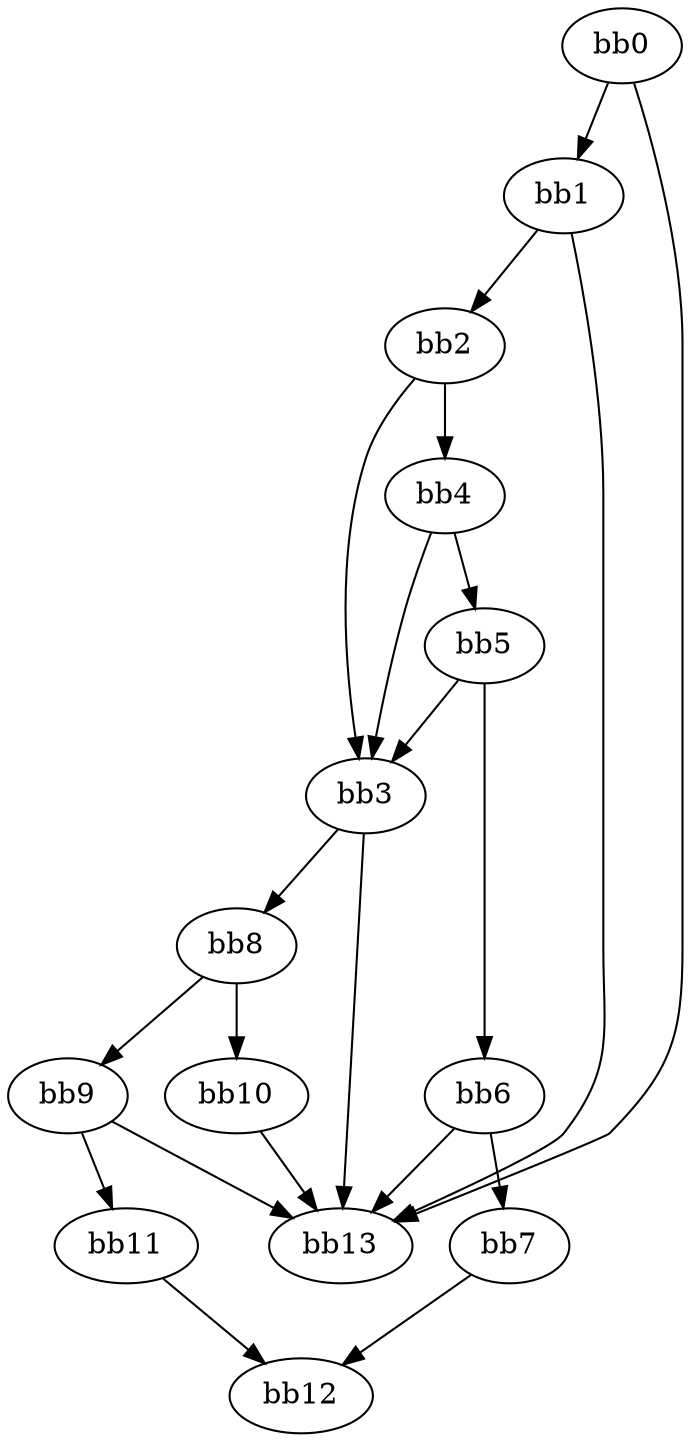 digraph {
    0 [ label = "bb0\l" ]
    1 [ label = "bb1\l" ]
    2 [ label = "bb2\l" ]
    3 [ label = "bb3\l" ]
    4 [ label = "bb4\l" ]
    5 [ label = "bb5\l" ]
    6 [ label = "bb6\l" ]
    7 [ label = "bb7\l" ]
    8 [ label = "bb8\l" ]
    9 [ label = "bb9\l" ]
    10 [ label = "bb10\l" ]
    11 [ label = "bb11\l" ]
    12 [ label = "bb12\l" ]
    13 [ label = "bb13\l" ]
    0 -> 1 [ ]
    0 -> 13 [ ]
    1 -> 2 [ ]
    1 -> 13 [ ]
    2 -> 3 [ ]
    2 -> 4 [ ]
    3 -> 8 [ ]
    3 -> 13 [ ]
    4 -> 3 [ ]
    4 -> 5 [ ]
    5 -> 3 [ ]
    5 -> 6 [ ]
    6 -> 7 [ ]
    6 -> 13 [ ]
    7 -> 12 [ ]
    8 -> 9 [ ]
    8 -> 10 [ ]
    9 -> 11 [ ]
    9 -> 13 [ ]
    10 -> 13 [ ]
    11 -> 12 [ ]
}

